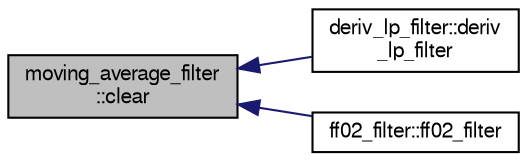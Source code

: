 digraph "moving_average_filter::clear"
{
  edge [fontname="FreeSans",fontsize="10",labelfontname="FreeSans",labelfontsize="10"];
  node [fontname="FreeSans",fontsize="10",shape=record];
  rankdir="LR";
  Node1 [label="moving_average_filter\l::clear",height=0.2,width=0.4,color="black", fillcolor="grey75", style="filled", fontcolor="black"];
  Node1 -> Node2 [dir="back",color="midnightblue",fontsize="10",style="solid",fontname="FreeSans"];
  Node2 [label="deriv_lp_filter::deriv\l_lp_filter",height=0.2,width=0.4,color="black", fillcolor="white", style="filled",URL="$dd/d40/classderiv__lp__filter.html#aae4b9d0d55f74e3b812e4f654ed1aea6"];
  Node1 -> Node3 [dir="back",color="midnightblue",fontsize="10",style="solid",fontname="FreeSans"];
  Node3 [label="ff02_filter::ff02_filter",height=0.2,width=0.4,color="black", fillcolor="white", style="filled",URL="$d7/dcb/classff02__filter.html#aac8fac9ac96fee668af4d0a2ba98b434"];
}
